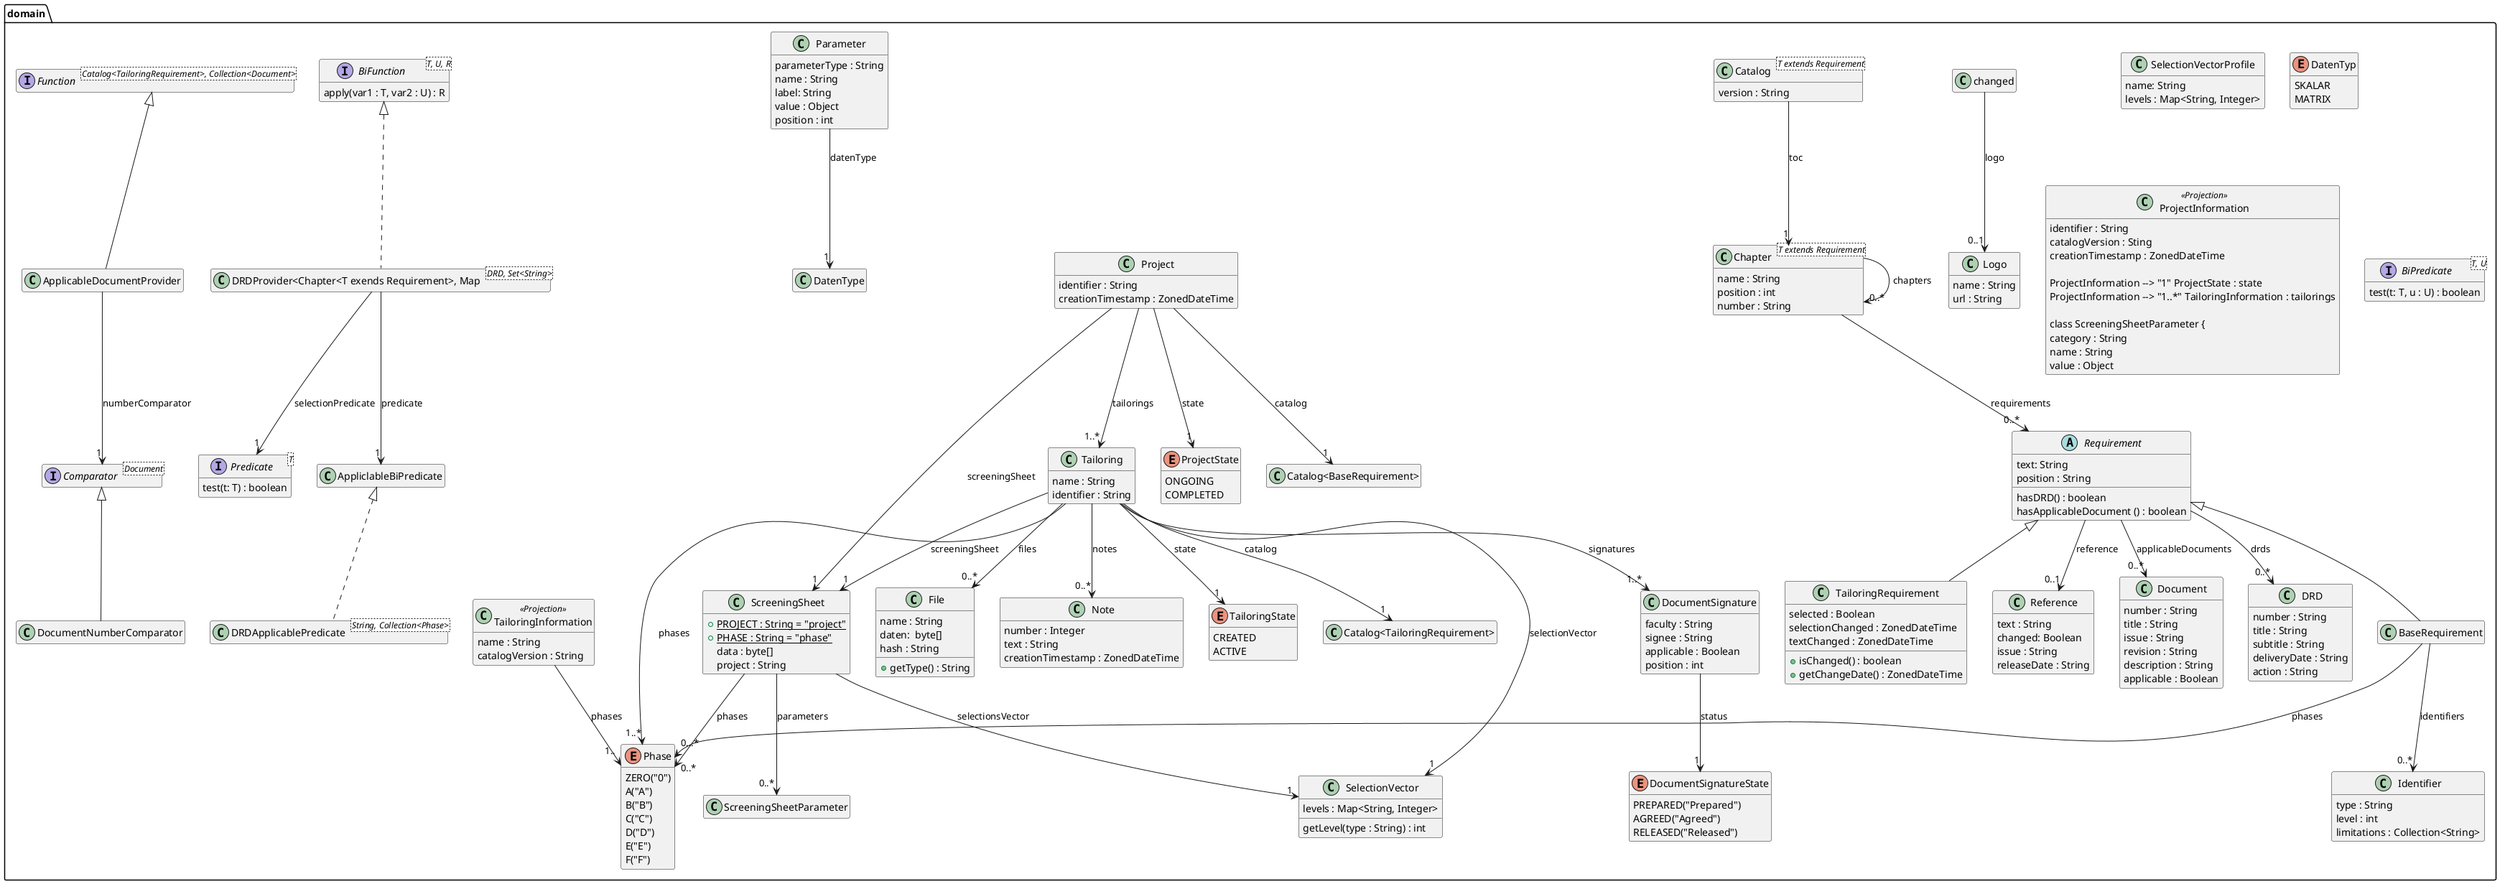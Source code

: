 @startuml Ebene3.png
skinparam componentStyle uml2

package domain {

    class Logo {
        name : String
        url : String
    }

    class Reference {
      text : String
      changed: Boolean
      issue : String
      releaseDate : String


    }
    changed --> "0..1" Logo : logo

    class Document {
        number : String
        title : String
        issue : String
        revision : String
        description : String
        applicable : Boolean

    }

    interface "Comparator<Document>"  as documentComparator
    class DocumentNumberComparator {
    }
    documentComparator <|-- DocumentNumberComparator

    abstract class Requirement{
      text: String
      position : String
      hasDRD() : boolean
      hasApplicableDocument () : boolean
    }
    Requirement --> "0..1" Reference : reference
    Requirement --> "0..*" DRD : drds
    Requirement --> "0..*" Document : applicableDocuments


    class DRD {
        number : String
        title : String
        subtitle : String
        deliveryDate : String
        action : String
    }
    class Identifier {
        type : String
        level : int
        limitations : Collection<String>
    }

    enum Phase {
        ZERO("0")
        A("A")
        B("B")
        C("C")
        D("D")
        E("E")
        F("F")
    }

    class BaseRequirement {
    }
    Requirement <|-- BaseRequirement
    BaseRequirement --> "0..*" Identifier : identifiers
    BaseRequirement --> "0...*" Phase : phases


    class Chapter<T extends Requirement> {
        name : String
        position : int
        number : String
    }
    Chapter --> "0..*" Chapter : chapters
    Chapter --> "0..*" Requirement : requirements

    class TailoringRequirement {
        selected : Boolean
        selectionChanged : ZonedDateTime
        textChanged : ZonedDateTime
        +isChanged() : boolean
        +getChangeDate() : ZonedDateTime
    }
    Requirement <|-- TailoringRequirement

    class Catalog<T extends Requirement> {
        version : String
    }
    Catalog --> "1" Chapter : toc


    class SelectionVector {
        levels : Map<String, Integer>
        getLevel(type : String) : int
    }

    class SelectionVectorProfile {
        name: String
        levels : Map<String, Integer>
    }

    class ScreeningSheet {
        +{static} PROJECT : String = "project"
        +{static} PHASE : String = "phase"
        data : byte[]
        project : String
    }
    ScreeningSheet --> "1" SelectionVector : selectionsVector
    ScreeningSheet -->  "0..*" ScreeningSheetParameter : parameters
    ScreeningSheet -->  "0..*" Phase : phases

    class File {
        name : String
        daten:  byte[]
        hash : String
        +getType() : String
    }

    class Note {
        number : Integer
        text : String
        creationTimestamp : ZonedDateTime
    }

    enum TailoringState {
        CREATED
        ACTIVE
    }

    class Tailoring {
        name : String
        identifier : String
    }

    Tailoring --> "1" SelectionVector : selectionVector
    Tailoring --> "1" ScreeningSheet : screeningSheet
    Tailoring --> "1..*" Phase : phases
    Tailoring --> "1" "Catalog<TailoringRequirement>" : catalog
    Tailoring --> "1" TailoringState : state
    Tailoring --> "0..*" File : files
    Tailoring --> "1..*" DocumentSignature : signatures
    Tailoring --> "0..*" Note : notes

    enum ProjectState {
        ONGOING
        COMPLETED
    }

    class Project {
        identifier : String
        creationTimestamp : ZonedDateTime
    }
    Project --> "1" ProjectState : state
    Project --> "1..*" Tailoring : tailorings
    Project --> "1" ScreeningSheet : screeningSheet
    Project --> "1" "Catalog<BaseRequirement>" : catalog

    enum DatenTyp {
        SKALAR
        MATRIX
    }

    class Parameter {
        parameterType : String
        name : String
        label: String
        value : Object
        position : int
    }
    Parameter --> "1" DatenType : datenType

    enum DocumentSignatureState {
        PREPARED("Prepared")
        AGREED("Agreed")
        RELEASED("Released")
    }

    class DocumentSignature {
        faculty : String
        signee : String
        applicable : Boolean
        position : int
    }
    DocumentSignature --> "1" DocumentSignatureState : status

    class TailoringInformation<<Projection>> {
        name : String
        catalogVersion : String
    }
    TailoringInformation --> "1.." Phase : phases

    class ProjectInformation<<Projection>> {
        identifier : String
        catalogVersion : Sting
        creationTimestamp : ZonedDateTime

    ProjectInformation --> "1" ProjectState : state
    ProjectInformation --> "1..*" TailoringInformation : tailorings

    class ScreeningSheetParameter {
        category : String
        name : String
        value : Object
    }


    interface "Predicate<T>" as RequirementSelectionPredicate {
        test(t: T) : boolean
    }


    interface "BiPredicate<T, U>" as Applicl+ableBiPredicate {
        test(t: T, u : U) : boolean
    }
    class DRDApplicablePredicate<String, Collection<Phase>> {
    }
    AppliclableBiPredicate <|.. DRDApplicablePredicate


    interface "BiFunction<T, U, R>" as DRDProviderBiFunction {
        apply(var1 : T, var2 : U) : R
    }
    class "DRDProvider<Chapter<T exends Requirement>, Map<DRD, Set<String>>" as DRDProvider{
    }
    DRDProviderBiFunction <|.. DRDProvider
    DRDProvider --> "1" RequirementSelectionPredicate : selectionPredicate
    DRDProvider --> "1" AppliclableBiPredicate : predicate

    interface "Function<Catalog<TailoringRequirement>, Collection<Document>>" as applicableDocumentProvider {
    }

    class ApplicableDocumentProvider {
    }
    applicableDocumentProvider <|-- ApplicableDocumentProvider
    ApplicableDocumentProvider --> "1" documentComparator : numberComparator

}
hide empty members
@enduml
